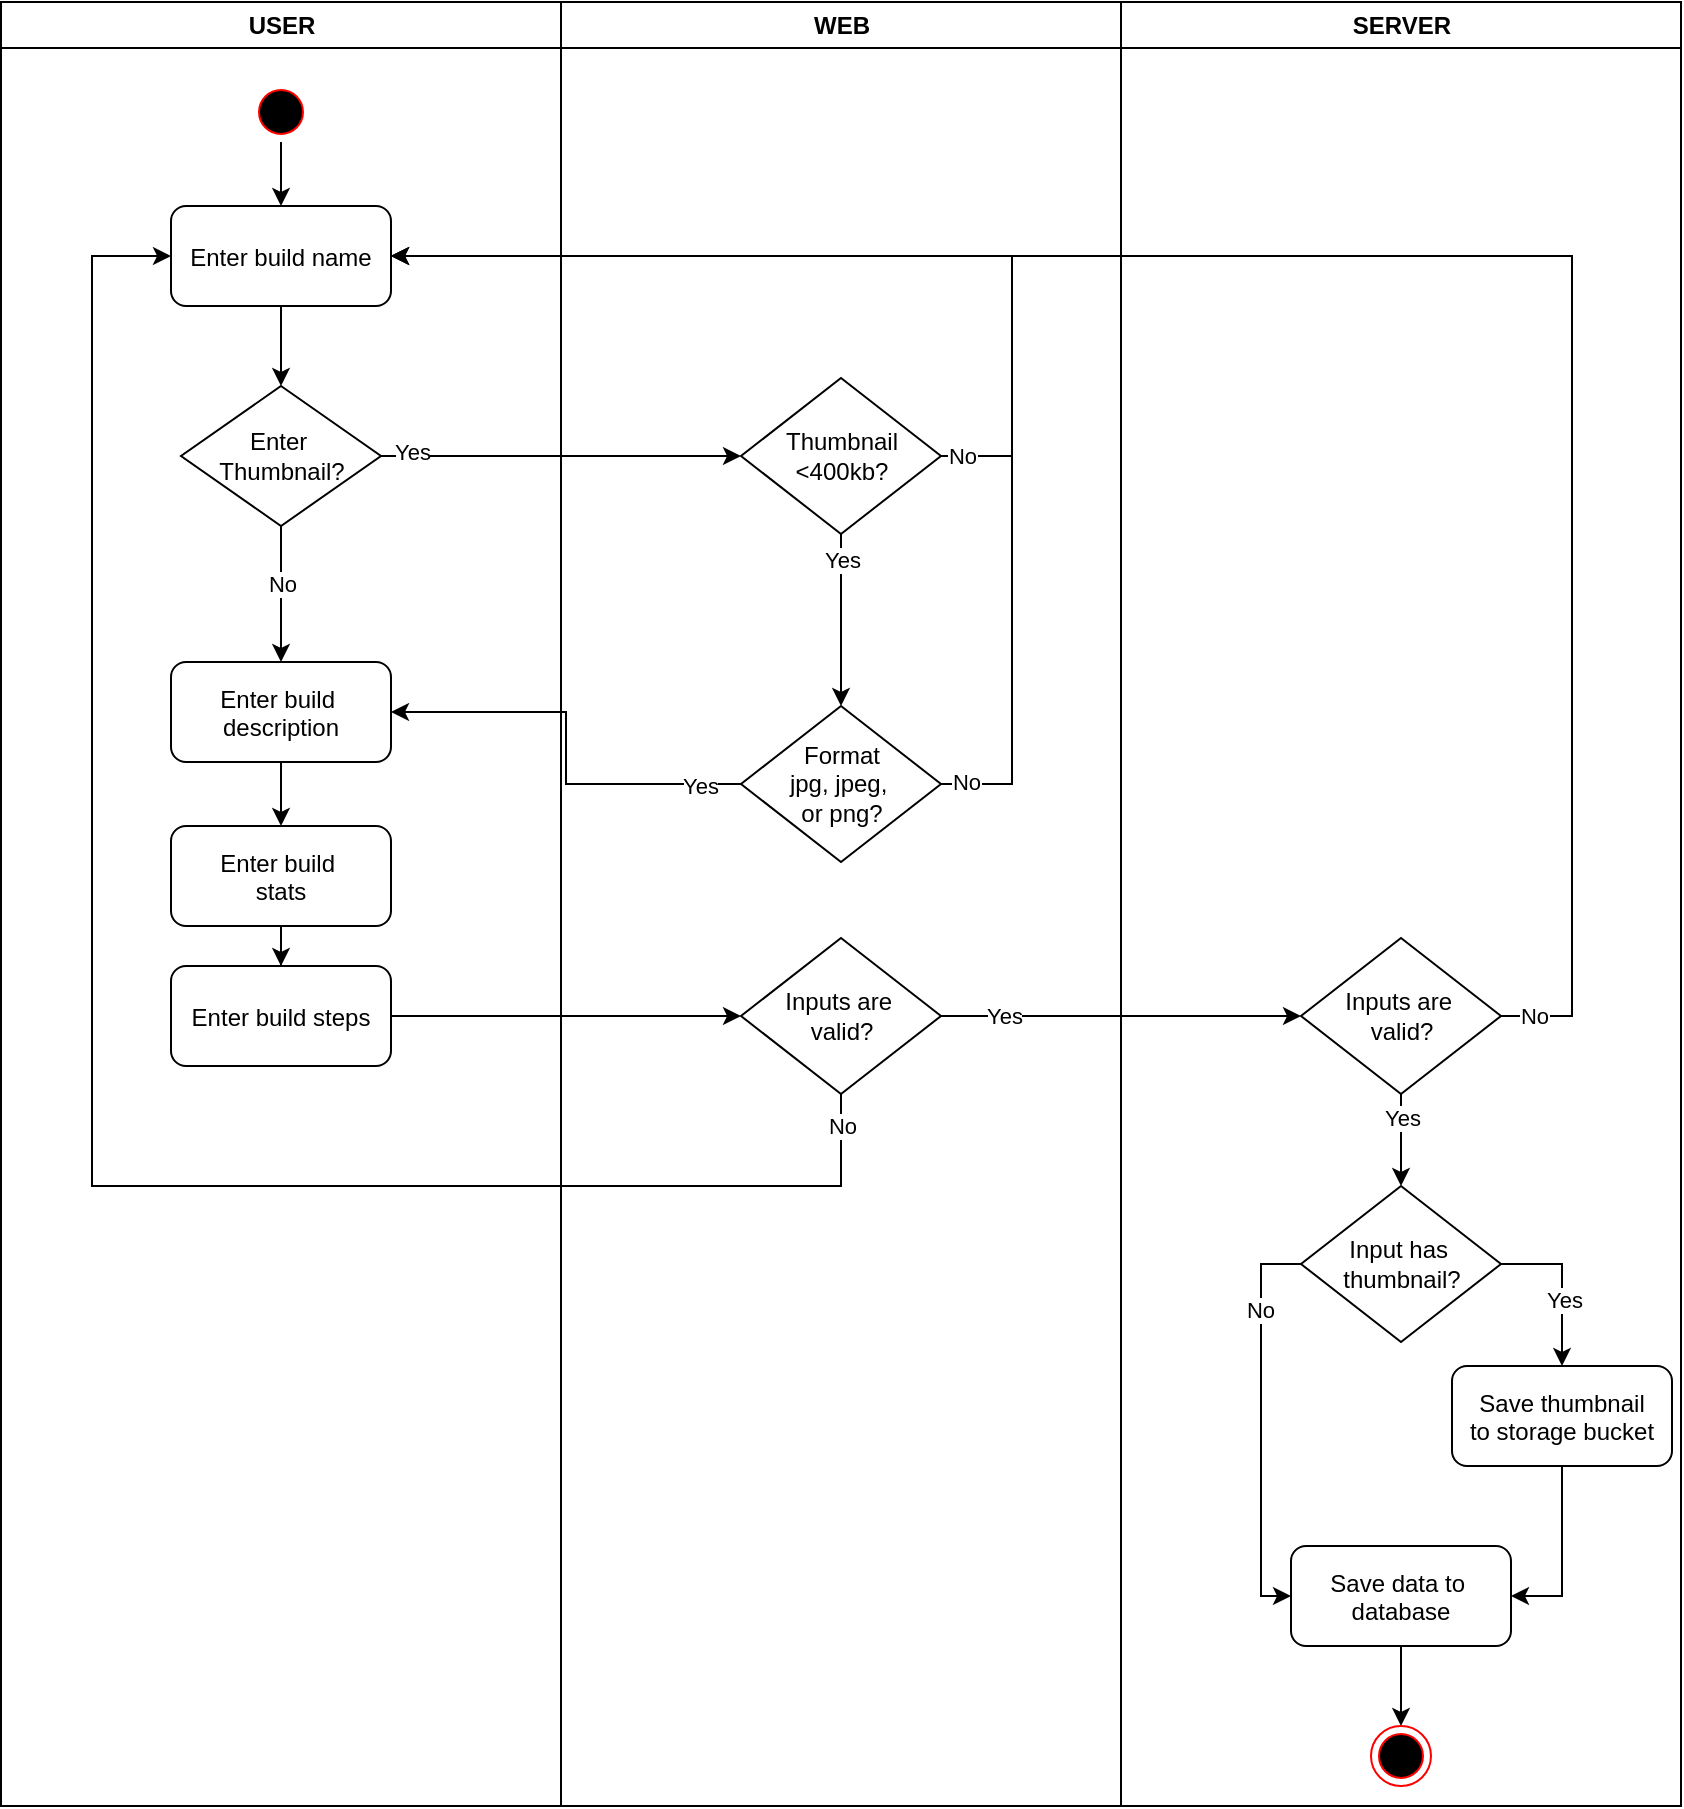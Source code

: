 <mxfile version="24.7.5">
  <diagram name="Page-1" id="e7e014a7-5840-1c2e-5031-d8a46d1fe8dd">
    <mxGraphModel dx="1447" dy="660" grid="1" gridSize="10" guides="1" tooltips="1" connect="1" arrows="1" fold="1" page="1" pageScale="0.9" pageWidth="1169" pageHeight="826" background="none" math="0" shadow="0">
      <root>
        <mxCell id="0" />
        <mxCell id="1" parent="0" />
        <mxCell id="3" value="USER" style="swimlane;whiteSpace=wrap" parent="1" vertex="1">
          <mxGeometry x="444.5" y="128" width="280" height="902" as="geometry" />
        </mxCell>
        <mxCell id="C0ixefQLAs7Yww9wn_K1-48" style="edgeStyle=orthogonalEdgeStyle;rounded=0;orthogonalLoop=1;jettySize=auto;html=1;" edge="1" parent="3" source="13" target="15">
          <mxGeometry relative="1" as="geometry" />
        </mxCell>
        <mxCell id="13" value="" style="ellipse;shape=startState;fillColor=#000000;strokeColor=#ff0000;" parent="3" vertex="1">
          <mxGeometry x="125" y="40" width="30" height="30" as="geometry" />
        </mxCell>
        <mxCell id="C0ixefQLAs7Yww9wn_K1-64" style="edgeStyle=orthogonalEdgeStyle;rounded=0;orthogonalLoop=1;jettySize=auto;html=1;" edge="1" parent="3" source="15" target="C0ixefQLAs7Yww9wn_K1-63">
          <mxGeometry relative="1" as="geometry" />
        </mxCell>
        <mxCell id="15" value="Enter build name" style="rounded=1;" parent="3" vertex="1">
          <mxGeometry x="85" y="102" width="110" height="50" as="geometry" />
        </mxCell>
        <mxCell id="C0ixefQLAs7Yww9wn_K1-51" style="edgeStyle=orthogonalEdgeStyle;rounded=0;orthogonalLoop=1;jettySize=auto;html=1;" edge="1" parent="3" source="C0ixefQLAs7Yww9wn_K1-45" target="C0ixefQLAs7Yww9wn_K1-47">
          <mxGeometry relative="1" as="geometry" />
        </mxCell>
        <mxCell id="C0ixefQLAs7Yww9wn_K1-45" value="Enter build &#xa;description" style="rounded=1;" vertex="1" parent="3">
          <mxGeometry x="85" y="330" width="110" height="50" as="geometry" />
        </mxCell>
        <mxCell id="C0ixefQLAs7Yww9wn_K1-54" style="edgeStyle=orthogonalEdgeStyle;rounded=0;orthogonalLoop=1;jettySize=auto;html=1;" edge="1" parent="3" source="C0ixefQLAs7Yww9wn_K1-47" target="C0ixefQLAs7Yww9wn_K1-53">
          <mxGeometry relative="1" as="geometry" />
        </mxCell>
        <mxCell id="C0ixefQLAs7Yww9wn_K1-47" value="Enter build &#xa;stats" style="rounded=1;" vertex="1" parent="3">
          <mxGeometry x="85" y="412" width="110" height="50" as="geometry" />
        </mxCell>
        <mxCell id="C0ixefQLAs7Yww9wn_K1-53" value="Enter build steps" style="rounded=1;" vertex="1" parent="3">
          <mxGeometry x="85" y="482" width="110" height="50" as="geometry" />
        </mxCell>
        <mxCell id="C0ixefQLAs7Yww9wn_K1-65" style="edgeStyle=orthogonalEdgeStyle;rounded=0;orthogonalLoop=1;jettySize=auto;html=1;" edge="1" parent="3" source="C0ixefQLAs7Yww9wn_K1-63" target="C0ixefQLAs7Yww9wn_K1-45">
          <mxGeometry relative="1" as="geometry" />
        </mxCell>
        <mxCell id="C0ixefQLAs7Yww9wn_K1-67" value="No" style="edgeLabel;html=1;align=center;verticalAlign=middle;resizable=0;points=[];" vertex="1" connectable="0" parent="C0ixefQLAs7Yww9wn_K1-65">
          <mxGeometry x="-0.149" relative="1" as="geometry">
            <mxPoint as="offset" />
          </mxGeometry>
        </mxCell>
        <mxCell id="C0ixefQLAs7Yww9wn_K1-63" value="Enter&amp;nbsp;&lt;div&gt;Thumbnail?&lt;/div&gt;" style="rhombus;whiteSpace=wrap;html=1;" vertex="1" parent="3">
          <mxGeometry x="90" y="192" width="100" height="70" as="geometry" />
        </mxCell>
        <mxCell id="4" value="WEB" style="swimlane;whiteSpace=wrap" parent="1" vertex="1">
          <mxGeometry x="724.5" y="128" width="280" height="902" as="geometry" />
        </mxCell>
        <mxCell id="C0ixefQLAs7Yww9wn_K1-90" style="edgeStyle=orthogonalEdgeStyle;rounded=0;orthogonalLoop=1;jettySize=auto;html=1;" edge="1" parent="4" source="C0ixefQLAs7Yww9wn_K1-68" target="C0ixefQLAs7Yww9wn_K1-88">
          <mxGeometry relative="1" as="geometry" />
        </mxCell>
        <mxCell id="C0ixefQLAs7Yww9wn_K1-93" value="Yes" style="edgeLabel;html=1;align=center;verticalAlign=middle;resizable=0;points=[];" vertex="1" connectable="0" parent="C0ixefQLAs7Yww9wn_K1-90">
          <mxGeometry x="-0.7" y="-3" relative="1" as="geometry">
            <mxPoint x="3" as="offset" />
          </mxGeometry>
        </mxCell>
        <mxCell id="C0ixefQLAs7Yww9wn_K1-68" value="Thumbnail&lt;div&gt;&amp;lt;400kb?&lt;/div&gt;" style="rhombus;whiteSpace=wrap;html=1;" vertex="1" parent="4">
          <mxGeometry x="90" y="188" width="100" height="78" as="geometry" />
        </mxCell>
        <mxCell id="C0ixefQLAs7Yww9wn_K1-77" value="Inputs are&amp;nbsp;&lt;div&gt;valid?&lt;/div&gt;" style="rhombus;whiteSpace=wrap;html=1;" vertex="1" parent="4">
          <mxGeometry x="90" y="468" width="100" height="78" as="geometry" />
        </mxCell>
        <mxCell id="C0ixefQLAs7Yww9wn_K1-88" value="&lt;div&gt;Format&lt;/div&gt;&lt;div&gt;jpg, jpeg,&amp;nbsp;&lt;/div&gt;&lt;div&gt;or png?&lt;/div&gt;" style="rhombus;whiteSpace=wrap;html=1;" vertex="1" parent="4">
          <mxGeometry x="90" y="352" width="100" height="78" as="geometry" />
        </mxCell>
        <mxCell id="C0ixefQLAs7Yww9wn_K1-57" value="SERVER" style="swimlane;whiteSpace=wrap;startSize=23;" vertex="1" parent="1">
          <mxGeometry x="1004.5" y="128" width="280" height="902" as="geometry" />
        </mxCell>
        <mxCell id="C0ixefQLAs7Yww9wn_K1-103" style="edgeStyle=orthogonalEdgeStyle;rounded=0;orthogonalLoop=1;jettySize=auto;html=1;" edge="1" parent="C0ixefQLAs7Yww9wn_K1-57" source="C0ixefQLAs7Yww9wn_K1-98" target="C0ixefQLAs7Yww9wn_K1-110">
          <mxGeometry relative="1" as="geometry">
            <mxPoint x="140" y="582" as="targetPoint" />
          </mxGeometry>
        </mxCell>
        <mxCell id="C0ixefQLAs7Yww9wn_K1-106" value="Yes" style="edgeLabel;html=1;align=center;verticalAlign=middle;resizable=0;points=[];" vertex="1" connectable="0" parent="C0ixefQLAs7Yww9wn_K1-103">
          <mxGeometry x="-0.487" relative="1" as="geometry">
            <mxPoint as="offset" />
          </mxGeometry>
        </mxCell>
        <mxCell id="C0ixefQLAs7Yww9wn_K1-98" value="Inputs are&amp;nbsp;&lt;div&gt;valid?&lt;/div&gt;" style="rhombus;whiteSpace=wrap;html=1;" vertex="1" parent="C0ixefQLAs7Yww9wn_K1-57">
          <mxGeometry x="90" y="468" width="100" height="78" as="geometry" />
        </mxCell>
        <mxCell id="C0ixefQLAs7Yww9wn_K1-115" style="edgeStyle=orthogonalEdgeStyle;rounded=0;orthogonalLoop=1;jettySize=auto;html=1;entryX=0;entryY=0.5;entryDx=0;entryDy=0;exitX=0;exitY=0.5;exitDx=0;exitDy=0;" edge="1" parent="C0ixefQLAs7Yww9wn_K1-57" source="C0ixefQLAs7Yww9wn_K1-110" target="C0ixefQLAs7Yww9wn_K1-111">
          <mxGeometry relative="1" as="geometry" />
        </mxCell>
        <mxCell id="C0ixefQLAs7Yww9wn_K1-118" value="No" style="edgeLabel;html=1;align=center;verticalAlign=middle;resizable=0;points=[];" vertex="1" connectable="0" parent="C0ixefQLAs7Yww9wn_K1-115">
          <mxGeometry x="-0.576" y="-1" relative="1" as="geometry">
            <mxPoint as="offset" />
          </mxGeometry>
        </mxCell>
        <mxCell id="C0ixefQLAs7Yww9wn_K1-117" style="edgeStyle=orthogonalEdgeStyle;rounded=0;orthogonalLoop=1;jettySize=auto;html=1;exitX=1;exitY=0.5;exitDx=0;exitDy=0;" edge="1" parent="C0ixefQLAs7Yww9wn_K1-57" source="C0ixefQLAs7Yww9wn_K1-110" target="C0ixefQLAs7Yww9wn_K1-114">
          <mxGeometry relative="1" as="geometry" />
        </mxCell>
        <mxCell id="C0ixefQLAs7Yww9wn_K1-119" value="Yes" style="edgeLabel;html=1;align=center;verticalAlign=middle;resizable=0;points=[];" vertex="1" connectable="0" parent="C0ixefQLAs7Yww9wn_K1-117">
          <mxGeometry x="0.177" y="1" relative="1" as="geometry">
            <mxPoint as="offset" />
          </mxGeometry>
        </mxCell>
        <mxCell id="C0ixefQLAs7Yww9wn_K1-110" value="Input has&amp;nbsp;&lt;div&gt;thumbnail?&lt;/div&gt;" style="rhombus;whiteSpace=wrap;html=1;" vertex="1" parent="C0ixefQLAs7Yww9wn_K1-57">
          <mxGeometry x="90" y="592" width="100" height="78" as="geometry" />
        </mxCell>
        <mxCell id="C0ixefQLAs7Yww9wn_K1-123" style="edgeStyle=orthogonalEdgeStyle;rounded=0;orthogonalLoop=1;jettySize=auto;html=1;" edge="1" parent="C0ixefQLAs7Yww9wn_K1-57" source="C0ixefQLAs7Yww9wn_K1-111" target="C0ixefQLAs7Yww9wn_K1-121">
          <mxGeometry relative="1" as="geometry" />
        </mxCell>
        <mxCell id="C0ixefQLAs7Yww9wn_K1-111" value="Save data to &#xa;database" style="rounded=1;" vertex="1" parent="C0ixefQLAs7Yww9wn_K1-57">
          <mxGeometry x="85" y="772" width="110" height="50" as="geometry" />
        </mxCell>
        <mxCell id="C0ixefQLAs7Yww9wn_K1-120" style="edgeStyle=orthogonalEdgeStyle;rounded=0;orthogonalLoop=1;jettySize=auto;html=1;entryX=1;entryY=0.5;entryDx=0;entryDy=0;" edge="1" parent="C0ixefQLAs7Yww9wn_K1-57" source="C0ixefQLAs7Yww9wn_K1-114" target="C0ixefQLAs7Yww9wn_K1-111">
          <mxGeometry relative="1" as="geometry" />
        </mxCell>
        <mxCell id="C0ixefQLAs7Yww9wn_K1-114" value="Save thumbnail&#xa;to storage bucket" style="rounded=1;" vertex="1" parent="C0ixefQLAs7Yww9wn_K1-57">
          <mxGeometry x="165.5" y="682" width="110" height="50" as="geometry" />
        </mxCell>
        <mxCell id="C0ixefQLAs7Yww9wn_K1-121" value="" style="ellipse;html=1;shape=endState;fillColor=#000000;strokeColor=#ff0000;" vertex="1" parent="C0ixefQLAs7Yww9wn_K1-57">
          <mxGeometry x="125" y="862" width="30" height="30" as="geometry" />
        </mxCell>
        <mxCell id="C0ixefQLAs7Yww9wn_K1-70" style="edgeStyle=orthogonalEdgeStyle;rounded=0;orthogonalLoop=1;jettySize=auto;html=1;entryX=0;entryY=0.5;entryDx=0;entryDy=0;" edge="1" parent="1" source="C0ixefQLAs7Yww9wn_K1-63" target="C0ixefQLAs7Yww9wn_K1-68">
          <mxGeometry relative="1" as="geometry" />
        </mxCell>
        <mxCell id="C0ixefQLAs7Yww9wn_K1-85" value="Yes" style="edgeLabel;html=1;align=center;verticalAlign=middle;resizable=0;points=[];" vertex="1" connectable="0" parent="C0ixefQLAs7Yww9wn_K1-70">
          <mxGeometry x="-0.836" y="2" relative="1" as="geometry">
            <mxPoint as="offset" />
          </mxGeometry>
        </mxCell>
        <mxCell id="C0ixefQLAs7Yww9wn_K1-78" style="edgeStyle=orthogonalEdgeStyle;rounded=0;orthogonalLoop=1;jettySize=auto;html=1;" edge="1" parent="1" source="C0ixefQLAs7Yww9wn_K1-53" target="C0ixefQLAs7Yww9wn_K1-77">
          <mxGeometry relative="1" as="geometry" />
        </mxCell>
        <mxCell id="C0ixefQLAs7Yww9wn_K1-81" style="edgeStyle=orthogonalEdgeStyle;rounded=0;orthogonalLoop=1;jettySize=auto;html=1;" edge="1" parent="1" source="C0ixefQLAs7Yww9wn_K1-77" target="C0ixefQLAs7Yww9wn_K1-98">
          <mxGeometry relative="1" as="geometry">
            <mxPoint x="1089.5" y="635" as="targetPoint" />
          </mxGeometry>
        </mxCell>
        <mxCell id="C0ixefQLAs7Yww9wn_K1-84" value="Yes" style="edgeLabel;html=1;align=center;verticalAlign=middle;resizable=0;points=[];" vertex="1" connectable="0" parent="C0ixefQLAs7Yww9wn_K1-81">
          <mxGeometry x="-0.657" y="-1" relative="1" as="geometry">
            <mxPoint y="-1" as="offset" />
          </mxGeometry>
        </mxCell>
        <mxCell id="C0ixefQLAs7Yww9wn_K1-82" style="edgeStyle=orthogonalEdgeStyle;rounded=0;orthogonalLoop=1;jettySize=auto;html=1;entryX=0;entryY=0.5;entryDx=0;entryDy=0;exitX=0.5;exitY=1;exitDx=0;exitDy=0;" edge="1" parent="1" source="C0ixefQLAs7Yww9wn_K1-77" target="15">
          <mxGeometry relative="1" as="geometry">
            <Array as="points">
              <mxPoint x="865" y="720" />
              <mxPoint x="490" y="720" />
              <mxPoint x="490" y="255" />
            </Array>
          </mxGeometry>
        </mxCell>
        <mxCell id="C0ixefQLAs7Yww9wn_K1-83" value="No" style="edgeLabel;html=1;align=center;verticalAlign=middle;resizable=0;points=[];" vertex="1" connectable="0" parent="C0ixefQLAs7Yww9wn_K1-82">
          <mxGeometry x="-0.967" relative="1" as="geometry">
            <mxPoint as="offset" />
          </mxGeometry>
        </mxCell>
        <mxCell id="C0ixefQLAs7Yww9wn_K1-91" style="edgeStyle=orthogonalEdgeStyle;rounded=0;orthogonalLoop=1;jettySize=auto;html=1;" edge="1" parent="1" source="C0ixefQLAs7Yww9wn_K1-88" target="C0ixefQLAs7Yww9wn_K1-45">
          <mxGeometry relative="1" as="geometry" />
        </mxCell>
        <mxCell id="C0ixefQLAs7Yww9wn_K1-97" value="Yes" style="edgeLabel;html=1;align=center;verticalAlign=middle;resizable=0;points=[];" vertex="1" connectable="0" parent="C0ixefQLAs7Yww9wn_K1-91">
          <mxGeometry x="-0.801" y="1" relative="1" as="geometry">
            <mxPoint as="offset" />
          </mxGeometry>
        </mxCell>
        <mxCell id="C0ixefQLAs7Yww9wn_K1-92" style="edgeStyle=orthogonalEdgeStyle;rounded=0;orthogonalLoop=1;jettySize=auto;html=1;entryX=1;entryY=0.5;entryDx=0;entryDy=0;" edge="1" parent="1" source="C0ixefQLAs7Yww9wn_K1-68" target="15">
          <mxGeometry relative="1" as="geometry">
            <Array as="points">
              <mxPoint x="950" y="355" />
              <mxPoint x="950" y="255" />
            </Array>
          </mxGeometry>
        </mxCell>
        <mxCell id="C0ixefQLAs7Yww9wn_K1-94" value="No" style="edgeLabel;html=1;align=center;verticalAlign=middle;resizable=0;points=[];" vertex="1" connectable="0" parent="C0ixefQLAs7Yww9wn_K1-92">
          <mxGeometry x="-0.955" y="1" relative="1" as="geometry">
            <mxPoint y="1" as="offset" />
          </mxGeometry>
        </mxCell>
        <mxCell id="C0ixefQLAs7Yww9wn_K1-95" style="edgeStyle=orthogonalEdgeStyle;rounded=0;orthogonalLoop=1;jettySize=auto;html=1;entryX=1;entryY=0.5;entryDx=0;entryDy=0;" edge="1" parent="1" source="C0ixefQLAs7Yww9wn_K1-88" target="15">
          <mxGeometry relative="1" as="geometry">
            <Array as="points">
              <mxPoint x="950" y="519" />
              <mxPoint x="950" y="255" />
            </Array>
          </mxGeometry>
        </mxCell>
        <mxCell id="C0ixefQLAs7Yww9wn_K1-96" value="No" style="edgeLabel;html=1;align=center;verticalAlign=middle;resizable=0;points=[];" vertex="1" connectable="0" parent="C0ixefQLAs7Yww9wn_K1-95">
          <mxGeometry x="-0.961" y="1" relative="1" as="geometry">
            <mxPoint as="offset" />
          </mxGeometry>
        </mxCell>
        <mxCell id="C0ixefQLAs7Yww9wn_K1-99" style="edgeStyle=orthogonalEdgeStyle;rounded=0;orthogonalLoop=1;jettySize=auto;html=1;entryX=1;entryY=0.5;entryDx=0;entryDy=0;" edge="1" parent="1" source="C0ixefQLAs7Yww9wn_K1-98" target="15">
          <mxGeometry relative="1" as="geometry">
            <Array as="points">
              <mxPoint x="1230" y="635" />
              <mxPoint x="1230" y="255" />
            </Array>
          </mxGeometry>
        </mxCell>
        <mxCell id="C0ixefQLAs7Yww9wn_K1-100" value="No" style="edgeLabel;html=1;align=center;verticalAlign=middle;resizable=0;points=[];" vertex="1" connectable="0" parent="C0ixefQLAs7Yww9wn_K1-99">
          <mxGeometry x="-0.974" y="2" relative="1" as="geometry">
            <mxPoint x="3" y="2" as="offset" />
          </mxGeometry>
        </mxCell>
      </root>
    </mxGraphModel>
  </diagram>
</mxfile>
